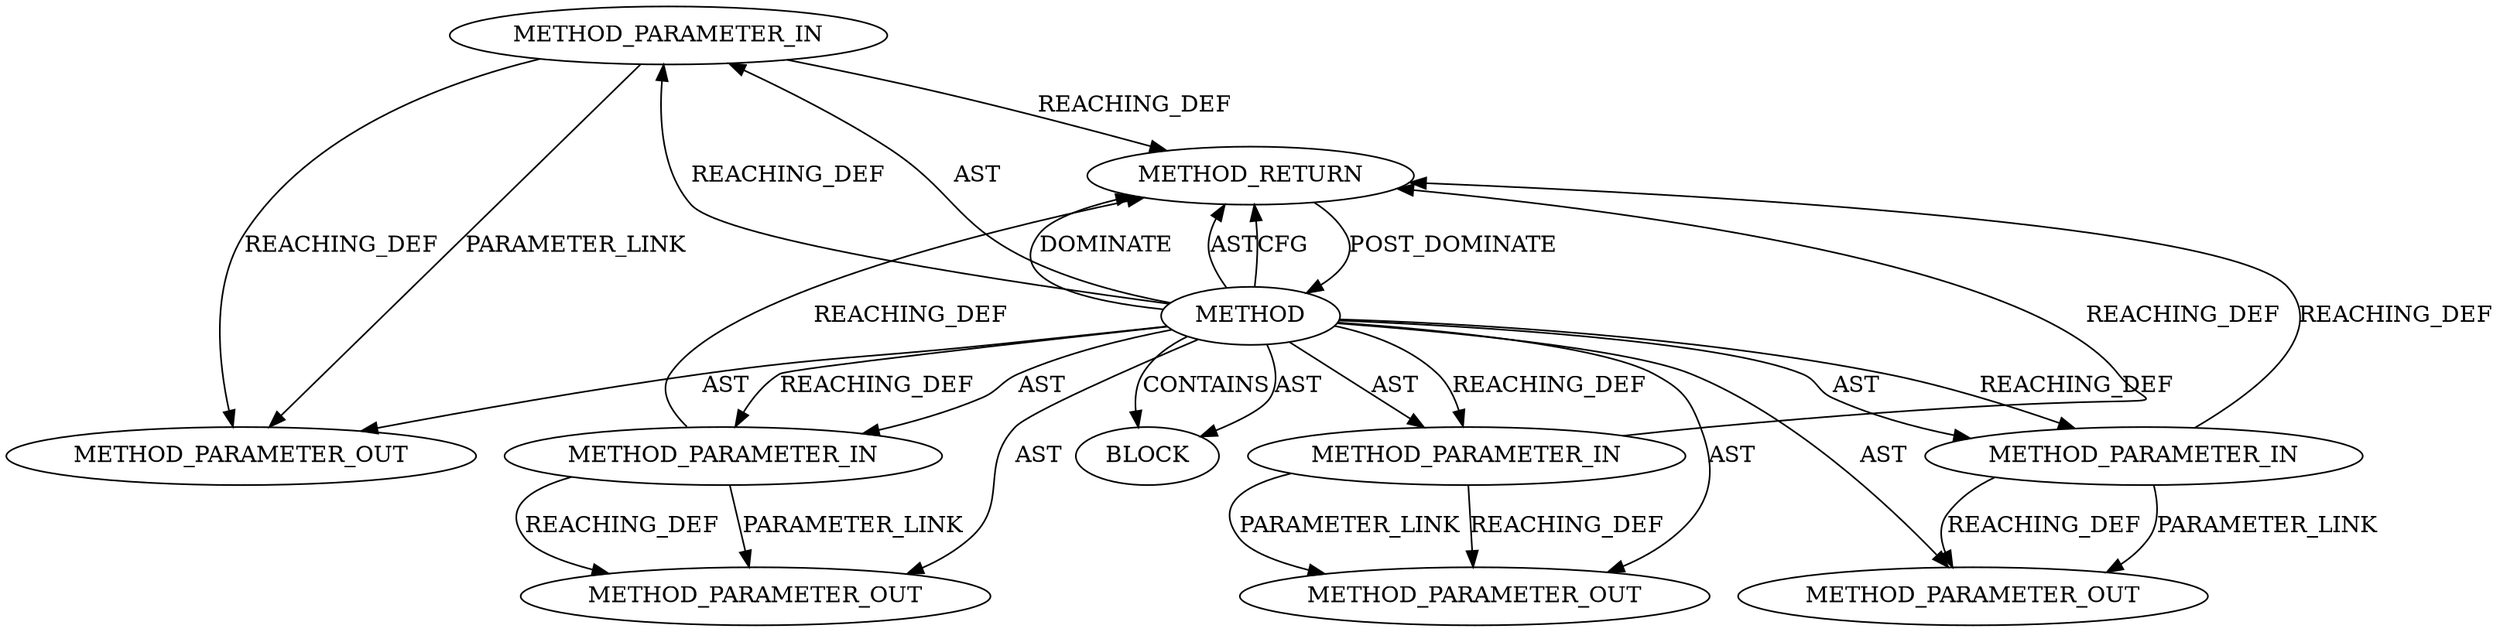 digraph {
  13536 [label=METHOD_PARAMETER_OUT ORDER=1 CODE="p1" IS_VARIADIC=false TYPE_FULL_NAME="ANY" EVALUATION_STRATEGY="BY_VALUE" INDEX=1 NAME="p1"]
  12776 [label=METHOD_PARAMETER_IN ORDER=2 CODE="p2" IS_VARIADIC=false TYPE_FULL_NAME="ANY" EVALUATION_STRATEGY="BY_VALUE" INDEX=2 NAME="p2"]
  12777 [label=METHOD_PARAMETER_IN ORDER=3 CODE="p3" IS_VARIADIC=false TYPE_FULL_NAME="ANY" EVALUATION_STRATEGY="BY_VALUE" INDEX=3 NAME="p3"]
  13539 [label=METHOD_PARAMETER_OUT ORDER=4 CODE="p4" IS_VARIADIC=false TYPE_FULL_NAME="ANY" EVALUATION_STRATEGY="BY_VALUE" INDEX=4 NAME="p4"]
  12775 [label=METHOD_PARAMETER_IN ORDER=1 CODE="p1" IS_VARIADIC=false TYPE_FULL_NAME="ANY" EVALUATION_STRATEGY="BY_VALUE" INDEX=1 NAME="p1"]
  13538 [label=METHOD_PARAMETER_OUT ORDER=3 CODE="p3" IS_VARIADIC=false TYPE_FULL_NAME="ANY" EVALUATION_STRATEGY="BY_VALUE" INDEX=3 NAME="p3"]
  12779 [label=BLOCK ORDER=1 ARGUMENT_INDEX=1 CODE="<empty>" TYPE_FULL_NAME="ANY"]
  12774 [label=METHOD AST_PARENT_TYPE="NAMESPACE_BLOCK" AST_PARENT_FULL_NAME="<global>" ORDER=0 CODE="<empty>" FULL_NAME="ceph_decode_32_safe" IS_EXTERNAL=true FILENAME="<empty>" SIGNATURE="" NAME="ceph_decode_32_safe"]
  12778 [label=METHOD_PARAMETER_IN ORDER=4 CODE="p4" IS_VARIADIC=false TYPE_FULL_NAME="ANY" EVALUATION_STRATEGY="BY_VALUE" INDEX=4 NAME="p4"]
  12780 [label=METHOD_RETURN ORDER=2 CODE="RET" TYPE_FULL_NAME="ANY" EVALUATION_STRATEGY="BY_VALUE"]
  13537 [label=METHOD_PARAMETER_OUT ORDER=2 CODE="p2" IS_VARIADIC=false TYPE_FULL_NAME="ANY" EVALUATION_STRATEGY="BY_VALUE" INDEX=2 NAME="p2"]
  12774 -> 12776 [label=REACHING_DEF VARIABLE=""]
  12774 -> 12777 [label=REACHING_DEF VARIABLE=""]
  12774 -> 12775 [label=REACHING_DEF VARIABLE=""]
  12774 -> 12780 [label=DOMINATE ]
  12774 -> 12777 [label=AST ]
  12777 -> 13538 [label=PARAMETER_LINK ]
  12777 -> 12780 [label=REACHING_DEF VARIABLE="p3"]
  12774 -> 13538 [label=AST ]
  12776 -> 13537 [label=PARAMETER_LINK ]
  12778 -> 13539 [label=REACHING_DEF VARIABLE="p4"]
  12776 -> 13537 [label=REACHING_DEF VARIABLE="p2"]
  12774 -> 12779 [label=CONTAINS ]
  12776 -> 12780 [label=REACHING_DEF VARIABLE="p2"]
  12780 -> 12774 [label=POST_DOMINATE ]
  12774 -> 12779 [label=AST ]
  12775 -> 12780 [label=REACHING_DEF VARIABLE="p1"]
  12774 -> 12775 [label=AST ]
  12774 -> 12780 [label=AST ]
  12774 -> 12776 [label=AST ]
  12774 -> 13537 [label=AST ]
  12774 -> 13539 [label=AST ]
  12775 -> 13536 [label=PARAMETER_LINK ]
  12774 -> 12778 [label=AST ]
  12774 -> 13536 [label=AST ]
  12778 -> 12780 [label=REACHING_DEF VARIABLE="p4"]
  12778 -> 13539 [label=PARAMETER_LINK ]
  12774 -> 12778 [label=REACHING_DEF VARIABLE=""]
  12774 -> 12780 [label=CFG ]
  12775 -> 13536 [label=REACHING_DEF VARIABLE="p1"]
  12777 -> 13538 [label=REACHING_DEF VARIABLE="p3"]
}
